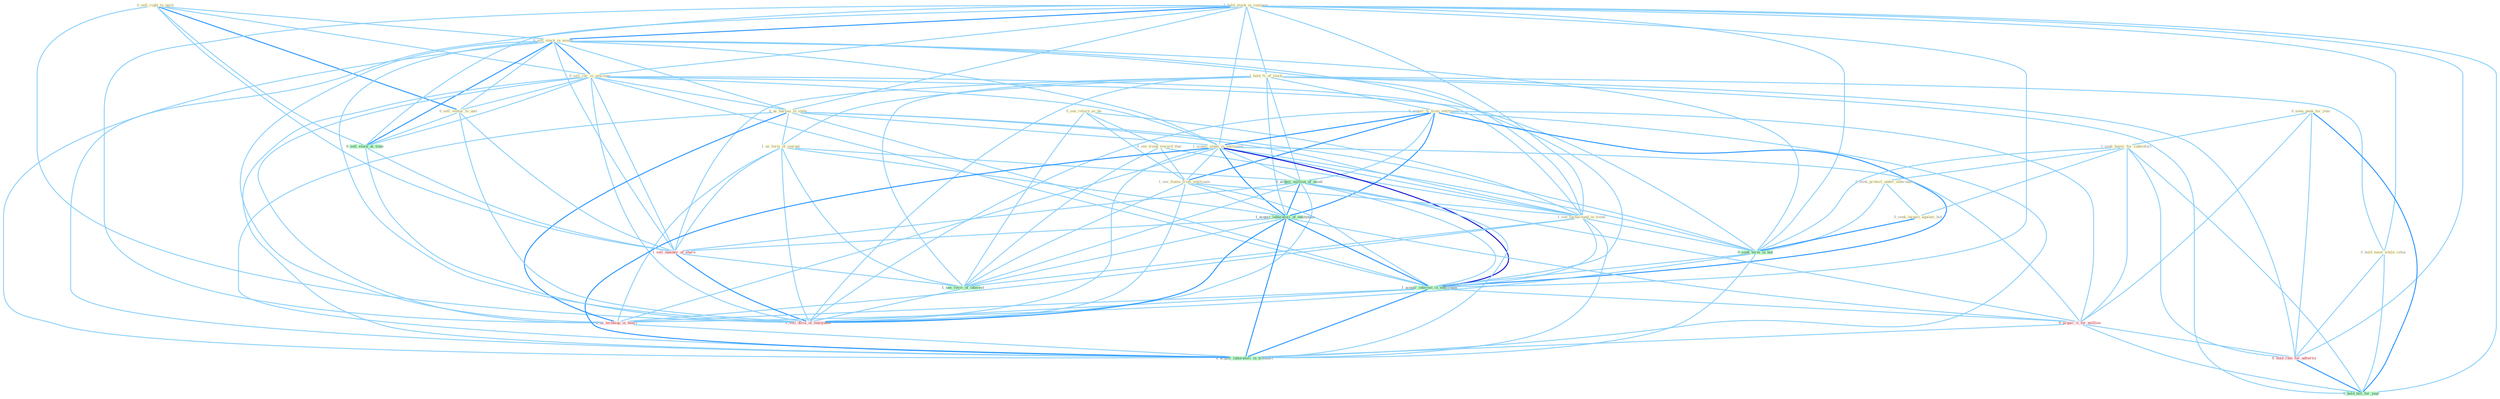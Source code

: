 Graph G{ 
    node
    [shape=polygon,style=filled,width=.5,height=.06,color="#BDFCC9",fixedsize=true,fontsize=4,
    fontcolor="#2f4f4f"];
    {node
    [color="#ffffe0", fontcolor="#8b7d6b"] "0_see_return_as_be " "0_see_trend_toward_that " "0_sell_right_to_parti " "1_hold_stock_in_compani " "0_sell_stock_in_month " "0_sell_car_in_yearnum " "1_hold_%_of_stock " "0_seen_peak_for_year " "0_us_bureau_in_state " "0_acquir_%_from_entitynam " "1_seek_buyer_for_subsidiari " "1_us_form_of_journal " "1_acquir_stake_in_entitynam " "0_hold_meet_while_refus " "0_seek_protect_under_othernum " "0_seek_injunct_against_bid " "1_see_flame_from_entitynam " "1_see_turnaround_in_trend " "0_sell_ventur_to_unit "}
{node [color="#fff0f5", fontcolor="#b22222"] "0_us_techniqu_in_heart " "0_acquir_it_for_million " "0_hold_rate_for_advertis " "1_sell_number_of_share " "1_sell_divis_of_entitynam "}
edge [color="#B0E2FF"];

	"0_see_return_as_be " -- "0_see_trend_toward_that " [w="1", color="#87cefa" ];
	"0_see_return_as_be " -- "1_see_flame_from_entitynam " [w="1", color="#87cefa" ];
	"0_see_return_as_be " -- "1_see_turnaround_in_trend " [w="1", color="#87cefa" ];
	"0_see_return_as_be " -- "1_see_reviv_of_interest " [w="1", color="#87cefa" ];
	"0_see_trend_toward_that " -- "1_see_flame_from_entitynam " [w="1", color="#87cefa" ];
	"0_see_trend_toward_that " -- "1_see_turnaround_in_trend " [w="1", color="#87cefa" ];
	"0_see_trend_toward_that " -- "1_see_reviv_of_interest " [w="1", color="#87cefa" ];
	"0_sell_right_to_parti " -- "0_sell_stock_in_month " [w="1", color="#87cefa" ];
	"0_sell_right_to_parti " -- "0_sell_car_in_yearnum " [w="1", color="#87cefa" ];
	"0_sell_right_to_parti " -- "0_sell_ventur_to_unit " [w="2", color="#1e90ff" , len=0.8];
	"0_sell_right_to_parti " -- "0_sell_stock_at_time " [w="1", color="#87cefa" ];
	"0_sell_right_to_parti " -- "1_sell_number_of_share " [w="1", color="#87cefa" ];
	"0_sell_right_to_parti " -- "1_sell_divis_of_entitynam " [w="1", color="#87cefa" ];
	"1_hold_stock_in_compani " -- "0_sell_stock_in_month " [w="2", color="#1e90ff" , len=0.8];
	"1_hold_stock_in_compani " -- "0_sell_car_in_yearnum " [w="1", color="#87cefa" ];
	"1_hold_stock_in_compani " -- "1_hold_%_of_stock " [w="1", color="#87cefa" ];
	"1_hold_stock_in_compani " -- "0_us_bureau_in_state " [w="1", color="#87cefa" ];
	"1_hold_stock_in_compani " -- "1_acquir_stake_in_entitynam " [w="1", color="#87cefa" ];
	"1_hold_stock_in_compani " -- "0_hold_meet_while_refus " [w="1", color="#87cefa" ];
	"1_hold_stock_in_compani " -- "1_see_turnaround_in_trend " [w="1", color="#87cefa" ];
	"1_hold_stock_in_compani " -- "0_seek_term_in_bid " [w="1", color="#87cefa" ];
	"1_hold_stock_in_compani " -- "1_acquir_interest_in_entitynam " [w="1", color="#87cefa" ];
	"1_hold_stock_in_compani " -- "0_us_techniqu_in_heart " [w="1", color="#87cefa" ];
	"1_hold_stock_in_compani " -- "0_hold_rate_for_advertis " [w="1", color="#87cefa" ];
	"1_hold_stock_in_compani " -- "0_acquir_laboratori_in_transact " [w="1", color="#87cefa" ];
	"1_hold_stock_in_compani " -- "0_sell_stock_at_time " [w="1", color="#87cefa" ];
	"1_hold_stock_in_compani " -- "1_hold_bill_for_year " [w="1", color="#87cefa" ];
	"0_sell_stock_in_month " -- "0_sell_car_in_yearnum " [w="2", color="#1e90ff" , len=0.8];
	"0_sell_stock_in_month " -- "0_us_bureau_in_state " [w="1", color="#87cefa" ];
	"0_sell_stock_in_month " -- "1_acquir_stake_in_entitynam " [w="1", color="#87cefa" ];
	"0_sell_stock_in_month " -- "1_see_turnaround_in_trend " [w="1", color="#87cefa" ];
	"0_sell_stock_in_month " -- "0_sell_ventur_to_unit " [w="1", color="#87cefa" ];
	"0_sell_stock_in_month " -- "0_seek_term_in_bid " [w="1", color="#87cefa" ];
	"0_sell_stock_in_month " -- "1_acquir_interest_in_entitynam " [w="1", color="#87cefa" ];
	"0_sell_stock_in_month " -- "0_us_techniqu_in_heart " [w="1", color="#87cefa" ];
	"0_sell_stock_in_month " -- "0_acquir_laboratori_in_transact " [w="1", color="#87cefa" ];
	"0_sell_stock_in_month " -- "0_sell_stock_at_time " [w="2", color="#1e90ff" , len=0.8];
	"0_sell_stock_in_month " -- "1_sell_number_of_share " [w="1", color="#87cefa" ];
	"0_sell_stock_in_month " -- "1_sell_divis_of_entitynam " [w="1", color="#87cefa" ];
	"0_sell_car_in_yearnum " -- "0_us_bureau_in_state " [w="1", color="#87cefa" ];
	"0_sell_car_in_yearnum " -- "1_acquir_stake_in_entitynam " [w="1", color="#87cefa" ];
	"0_sell_car_in_yearnum " -- "1_see_turnaround_in_trend " [w="1", color="#87cefa" ];
	"0_sell_car_in_yearnum " -- "0_sell_ventur_to_unit " [w="1", color="#87cefa" ];
	"0_sell_car_in_yearnum " -- "0_seek_term_in_bid " [w="1", color="#87cefa" ];
	"0_sell_car_in_yearnum " -- "1_acquir_interest_in_entitynam " [w="1", color="#87cefa" ];
	"0_sell_car_in_yearnum " -- "0_us_techniqu_in_heart " [w="1", color="#87cefa" ];
	"0_sell_car_in_yearnum " -- "0_acquir_laboratori_in_transact " [w="1", color="#87cefa" ];
	"0_sell_car_in_yearnum " -- "0_sell_stock_at_time " [w="1", color="#87cefa" ];
	"0_sell_car_in_yearnum " -- "1_sell_number_of_share " [w="1", color="#87cefa" ];
	"0_sell_car_in_yearnum " -- "1_sell_divis_of_entitynam " [w="1", color="#87cefa" ];
	"1_hold_%_of_stock " -- "0_acquir_%_from_entitynam " [w="1", color="#87cefa" ];
	"1_hold_%_of_stock " -- "1_us_form_of_journal " [w="1", color="#87cefa" ];
	"1_hold_%_of_stock " -- "0_hold_meet_while_refus " [w="1", color="#87cefa" ];
	"1_hold_%_of_stock " -- "1_acquir_million_of_asset " [w="1", color="#87cefa" ];
	"1_hold_%_of_stock " -- "1_acquir_laboratori_of_entitynam " [w="1", color="#87cefa" ];
	"1_hold_%_of_stock " -- "0_hold_rate_for_advertis " [w="1", color="#87cefa" ];
	"1_hold_%_of_stock " -- "1_sell_number_of_share " [w="1", color="#87cefa" ];
	"1_hold_%_of_stock " -- "1_see_reviv_of_interest " [w="1", color="#87cefa" ];
	"1_hold_%_of_stock " -- "1_hold_bill_for_year " [w="1", color="#87cefa" ];
	"1_hold_%_of_stock " -- "1_sell_divis_of_entitynam " [w="1", color="#87cefa" ];
	"0_seen_peak_for_year " -- "1_seek_buyer_for_subsidiari " [w="1", color="#87cefa" ];
	"0_seen_peak_for_year " -- "0_acquir_it_for_million " [w="1", color="#87cefa" ];
	"0_seen_peak_for_year " -- "0_hold_rate_for_advertis " [w="1", color="#87cefa" ];
	"0_seen_peak_for_year " -- "1_hold_bill_for_year " [w="2", color="#1e90ff" , len=0.8];
	"0_us_bureau_in_state " -- "1_us_form_of_journal " [w="1", color="#87cefa" ];
	"0_us_bureau_in_state " -- "1_acquir_stake_in_entitynam " [w="1", color="#87cefa" ];
	"0_us_bureau_in_state " -- "1_see_turnaround_in_trend " [w="1", color="#87cefa" ];
	"0_us_bureau_in_state " -- "0_seek_term_in_bid " [w="1", color="#87cefa" ];
	"0_us_bureau_in_state " -- "1_acquir_interest_in_entitynam " [w="1", color="#87cefa" ];
	"0_us_bureau_in_state " -- "0_us_techniqu_in_heart " [w="2", color="#1e90ff" , len=0.8];
	"0_us_bureau_in_state " -- "0_acquir_laboratori_in_transact " [w="1", color="#87cefa" ];
	"0_acquir_%_from_entitynam " -- "1_acquir_stake_in_entitynam " [w="2", color="#1e90ff" , len=0.8];
	"0_acquir_%_from_entitynam " -- "1_see_flame_from_entitynam " [w="2", color="#1e90ff" , len=0.8];
	"0_acquir_%_from_entitynam " -- "1_acquir_million_of_asset " [w="1", color="#87cefa" ];
	"0_acquir_%_from_entitynam " -- "1_acquir_laboratori_of_entitynam " [w="2", color="#1e90ff" , len=0.8];
	"0_acquir_%_from_entitynam " -- "1_acquir_interest_in_entitynam " [w="2", color="#1e90ff" , len=0.8];
	"0_acquir_%_from_entitynam " -- "0_acquir_it_for_million " [w="1", color="#87cefa" ];
	"0_acquir_%_from_entitynam " -- "0_acquir_laboratori_in_transact " [w="1", color="#87cefa" ];
	"0_acquir_%_from_entitynam " -- "1_sell_divis_of_entitynam " [w="1", color="#87cefa" ];
	"1_seek_buyer_for_subsidiari " -- "0_seek_protect_under_othernum " [w="1", color="#87cefa" ];
	"1_seek_buyer_for_subsidiari " -- "0_seek_injunct_against_bid " [w="1", color="#87cefa" ];
	"1_seek_buyer_for_subsidiari " -- "0_seek_term_in_bid " [w="1", color="#87cefa" ];
	"1_seek_buyer_for_subsidiari " -- "0_acquir_it_for_million " [w="1", color="#87cefa" ];
	"1_seek_buyer_for_subsidiari " -- "0_hold_rate_for_advertis " [w="1", color="#87cefa" ];
	"1_seek_buyer_for_subsidiari " -- "1_hold_bill_for_year " [w="1", color="#87cefa" ];
	"1_us_form_of_journal " -- "1_acquir_million_of_asset " [w="1", color="#87cefa" ];
	"1_us_form_of_journal " -- "1_acquir_laboratori_of_entitynam " [w="1", color="#87cefa" ];
	"1_us_form_of_journal " -- "0_us_techniqu_in_heart " [w="1", color="#87cefa" ];
	"1_us_form_of_journal " -- "1_sell_number_of_share " [w="1", color="#87cefa" ];
	"1_us_form_of_journal " -- "1_see_reviv_of_interest " [w="1", color="#87cefa" ];
	"1_us_form_of_journal " -- "1_sell_divis_of_entitynam " [w="1", color="#87cefa" ];
	"1_acquir_stake_in_entitynam " -- "1_see_flame_from_entitynam " [w="1", color="#87cefa" ];
	"1_acquir_stake_in_entitynam " -- "1_see_turnaround_in_trend " [w="1", color="#87cefa" ];
	"1_acquir_stake_in_entitynam " -- "1_acquir_million_of_asset " [w="1", color="#87cefa" ];
	"1_acquir_stake_in_entitynam " -- "1_acquir_laboratori_of_entitynam " [w="2", color="#1e90ff" , len=0.8];
	"1_acquir_stake_in_entitynam " -- "0_seek_term_in_bid " [w="1", color="#87cefa" ];
	"1_acquir_stake_in_entitynam " -- "1_acquir_interest_in_entitynam " [w="3", color="#0000cd" , len=0.6];
	"1_acquir_stake_in_entitynam " -- "0_us_techniqu_in_heart " [w="1", color="#87cefa" ];
	"1_acquir_stake_in_entitynam " -- "0_acquir_it_for_million " [w="1", color="#87cefa" ];
	"1_acquir_stake_in_entitynam " -- "0_acquir_laboratori_in_transact " [w="2", color="#1e90ff" , len=0.8];
	"1_acquir_stake_in_entitynam " -- "1_sell_divis_of_entitynam " [w="1", color="#87cefa" ];
	"0_hold_meet_while_refus " -- "0_hold_rate_for_advertis " [w="1", color="#87cefa" ];
	"0_hold_meet_while_refus " -- "1_hold_bill_for_year " [w="1", color="#87cefa" ];
	"0_seek_protect_under_othernum " -- "0_seek_injunct_against_bid " [w="1", color="#87cefa" ];
	"0_seek_protect_under_othernum " -- "0_seek_term_in_bid " [w="1", color="#87cefa" ];
	"0_seek_injunct_against_bid " -- "0_seek_term_in_bid " [w="2", color="#1e90ff" , len=0.8];
	"1_see_flame_from_entitynam " -- "1_see_turnaround_in_trend " [w="1", color="#87cefa" ];
	"1_see_flame_from_entitynam " -- "1_acquir_laboratori_of_entitynam " [w="1", color="#87cefa" ];
	"1_see_flame_from_entitynam " -- "1_acquir_interest_in_entitynam " [w="1", color="#87cefa" ];
	"1_see_flame_from_entitynam " -- "1_see_reviv_of_interest " [w="1", color="#87cefa" ];
	"1_see_flame_from_entitynam " -- "1_sell_divis_of_entitynam " [w="1", color="#87cefa" ];
	"1_see_turnaround_in_trend " -- "0_seek_term_in_bid " [w="1", color="#87cefa" ];
	"1_see_turnaround_in_trend " -- "1_acquir_interest_in_entitynam " [w="1", color="#87cefa" ];
	"1_see_turnaround_in_trend " -- "0_us_techniqu_in_heart " [w="1", color="#87cefa" ];
	"1_see_turnaround_in_trend " -- "0_acquir_laboratori_in_transact " [w="1", color="#87cefa" ];
	"1_see_turnaround_in_trend " -- "1_see_reviv_of_interest " [w="1", color="#87cefa" ];
	"0_sell_ventur_to_unit " -- "0_sell_stock_at_time " [w="1", color="#87cefa" ];
	"0_sell_ventur_to_unit " -- "1_sell_number_of_share " [w="1", color="#87cefa" ];
	"0_sell_ventur_to_unit " -- "1_sell_divis_of_entitynam " [w="1", color="#87cefa" ];
	"1_acquir_million_of_asset " -- "1_acquir_laboratori_of_entitynam " [w="2", color="#1e90ff" , len=0.8];
	"1_acquir_million_of_asset " -- "1_acquir_interest_in_entitynam " [w="1", color="#87cefa" ];
	"1_acquir_million_of_asset " -- "0_acquir_it_for_million " [w="1", color="#87cefa" ];
	"1_acquir_million_of_asset " -- "0_acquir_laboratori_in_transact " [w="1", color="#87cefa" ];
	"1_acquir_million_of_asset " -- "1_sell_number_of_share " [w="1", color="#87cefa" ];
	"1_acquir_million_of_asset " -- "1_see_reviv_of_interest " [w="1", color="#87cefa" ];
	"1_acquir_million_of_asset " -- "1_sell_divis_of_entitynam " [w="1", color="#87cefa" ];
	"1_acquir_laboratori_of_entitynam " -- "1_acquir_interest_in_entitynam " [w="2", color="#1e90ff" , len=0.8];
	"1_acquir_laboratori_of_entitynam " -- "0_acquir_it_for_million " [w="1", color="#87cefa" ];
	"1_acquir_laboratori_of_entitynam " -- "0_acquir_laboratori_in_transact " [w="2", color="#1e90ff" , len=0.8];
	"1_acquir_laboratori_of_entitynam " -- "1_sell_number_of_share " [w="1", color="#87cefa" ];
	"1_acquir_laboratori_of_entitynam " -- "1_see_reviv_of_interest " [w="1", color="#87cefa" ];
	"1_acquir_laboratori_of_entitynam " -- "1_sell_divis_of_entitynam " [w="2", color="#1e90ff" , len=0.8];
	"0_seek_term_in_bid " -- "1_acquir_interest_in_entitynam " [w="1", color="#87cefa" ];
	"0_seek_term_in_bid " -- "0_us_techniqu_in_heart " [w="1", color="#87cefa" ];
	"0_seek_term_in_bid " -- "0_acquir_laboratori_in_transact " [w="1", color="#87cefa" ];
	"1_acquir_interest_in_entitynam " -- "0_us_techniqu_in_heart " [w="1", color="#87cefa" ];
	"1_acquir_interest_in_entitynam " -- "0_acquir_it_for_million " [w="1", color="#87cefa" ];
	"1_acquir_interest_in_entitynam " -- "0_acquir_laboratori_in_transact " [w="2", color="#1e90ff" , len=0.8];
	"1_acquir_interest_in_entitynam " -- "1_sell_divis_of_entitynam " [w="1", color="#87cefa" ];
	"0_us_techniqu_in_heart " -- "0_acquir_laboratori_in_transact " [w="1", color="#87cefa" ];
	"0_acquir_it_for_million " -- "0_hold_rate_for_advertis " [w="1", color="#87cefa" ];
	"0_acquir_it_for_million " -- "0_acquir_laboratori_in_transact " [w="1", color="#87cefa" ];
	"0_acquir_it_for_million " -- "1_hold_bill_for_year " [w="1", color="#87cefa" ];
	"0_hold_rate_for_advertis " -- "1_hold_bill_for_year " [w="2", color="#1e90ff" , len=0.8];
	"0_sell_stock_at_time " -- "1_sell_number_of_share " [w="1", color="#87cefa" ];
	"0_sell_stock_at_time " -- "1_sell_divis_of_entitynam " [w="1", color="#87cefa" ];
	"1_sell_number_of_share " -- "1_see_reviv_of_interest " [w="1", color="#87cefa" ];
	"1_sell_number_of_share " -- "1_sell_divis_of_entitynam " [w="2", color="#1e90ff" , len=0.8];
	"1_see_reviv_of_interest " -- "1_sell_divis_of_entitynam " [w="1", color="#87cefa" ];
}